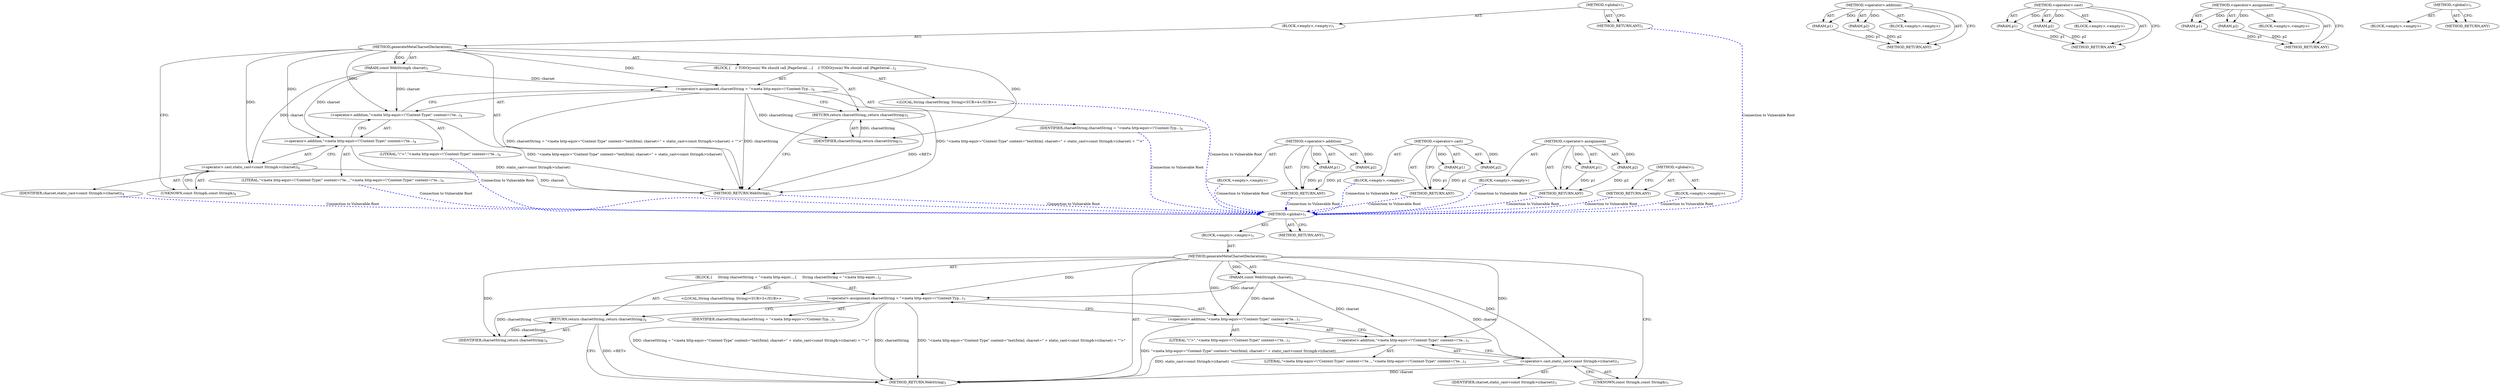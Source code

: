 digraph "&lt;global&gt;" {
vulnerable_6 [label=<(METHOD,&lt;global&gt;)<SUB>1</SUB>>];
vulnerable_7 [label=<(BLOCK,&lt;empty&gt;,&lt;empty&gt;)<SUB>1</SUB>>];
vulnerable_8 [label=<(METHOD,generateMetaCharsetDeclaration)<SUB>1</SUB>>];
vulnerable_9 [label=<(PARAM,const WebString&amp; charset)<SUB>1</SUB>>];
vulnerable_10 [label=<(BLOCK,{
     String charsetString = &quot;&lt;meta http-equiv...,{
     String charsetString = &quot;&lt;meta http-equiv...)<SUB>2</SUB>>];
vulnerable_11 [label="<(LOCAL,String charsetString: String)<SUB>3</SUB>>"];
vulnerable_12 [label=<(&lt;operator&gt;.assignment,charsetString = &quot;&lt;meta http-equiv=\&quot;Content-Typ...)<SUB>3</SUB>>];
vulnerable_13 [label=<(IDENTIFIER,charsetString,charsetString = &quot;&lt;meta http-equiv=\&quot;Content-Typ...)<SUB>3</SUB>>];
vulnerable_14 [label=<(&lt;operator&gt;.addition,&quot;&lt;meta http-equiv=\&quot;Content-Type\&quot; content=\&quot;te...)<SUB>3</SUB>>];
vulnerable_15 [label=<(&lt;operator&gt;.addition,&quot;&lt;meta http-equiv=\&quot;Content-Type\&quot; content=\&quot;te...)<SUB>3</SUB>>];
vulnerable_16 [label=<(LITERAL,&quot;&lt;meta http-equiv=\&quot;Content-Type\&quot; content=\&quot;te...,&quot;&lt;meta http-equiv=\&quot;Content-Type\&quot; content=\&quot;te...)<SUB>3</SUB>>];
vulnerable_17 [label=<(&lt;operator&gt;.cast,static_cast&lt;const String&amp;&gt;(charset))<SUB>3</SUB>>];
vulnerable_18 [label=<(UNKNOWN,const String&amp;,const String&amp;)<SUB>3</SUB>>];
vulnerable_19 [label=<(IDENTIFIER,charset,static_cast&lt;const String&amp;&gt;(charset))<SUB>3</SUB>>];
vulnerable_20 [label=<(LITERAL,&quot;\&quot;&gt;&quot;,&quot;&lt;meta http-equiv=\&quot;Content-Type\&quot; content=\&quot;te...)<SUB>3</SUB>>];
vulnerable_21 [label=<(RETURN,return charsetString;,return charsetString;)<SUB>4</SUB>>];
vulnerable_22 [label=<(IDENTIFIER,charsetString,return charsetString;)<SUB>4</SUB>>];
vulnerable_23 [label=<(METHOD_RETURN,WebString)<SUB>1</SUB>>];
vulnerable_25 [label=<(METHOD_RETURN,ANY)<SUB>1</SUB>>];
vulnerable_51 [label=<(METHOD,&lt;operator&gt;.addition)>];
vulnerable_52 [label=<(PARAM,p1)>];
vulnerable_53 [label=<(PARAM,p2)>];
vulnerable_54 [label=<(BLOCK,&lt;empty&gt;,&lt;empty&gt;)>];
vulnerable_55 [label=<(METHOD_RETURN,ANY)>];
vulnerable_56 [label=<(METHOD,&lt;operator&gt;.cast)>];
vulnerable_57 [label=<(PARAM,p1)>];
vulnerable_58 [label=<(PARAM,p2)>];
vulnerable_59 [label=<(BLOCK,&lt;empty&gt;,&lt;empty&gt;)>];
vulnerable_60 [label=<(METHOD_RETURN,ANY)>];
vulnerable_46 [label=<(METHOD,&lt;operator&gt;.assignment)>];
vulnerable_47 [label=<(PARAM,p1)>];
vulnerable_48 [label=<(PARAM,p2)>];
vulnerable_49 [label=<(BLOCK,&lt;empty&gt;,&lt;empty&gt;)>];
vulnerable_50 [label=<(METHOD_RETURN,ANY)>];
vulnerable_40 [label=<(METHOD,&lt;global&gt;)<SUB>1</SUB>>];
vulnerable_41 [label=<(BLOCK,&lt;empty&gt;,&lt;empty&gt;)>];
vulnerable_42 [label=<(METHOD_RETURN,ANY)>];
fixed_6 [label=<(METHOD,&lt;global&gt;)<SUB>1</SUB>>];
fixed_7 [label=<(BLOCK,&lt;empty&gt;,&lt;empty&gt;)<SUB>1</SUB>>];
fixed_8 [label=<(METHOD,generateMetaCharsetDeclaration)<SUB>1</SUB>>];
fixed_9 [label=<(PARAM,const WebString&amp; charset)<SUB>1</SUB>>];
fixed_10 [label=<(BLOCK,{
    // TODO(yosin) We should call |PageSerial...,{
    // TODO(yosin) We should call |PageSerial...)<SUB>2</SUB>>];
fixed_11 [label="<(LOCAL,String charsetString: String)<SUB>4</SUB>>"];
fixed_12 [label=<(&lt;operator&gt;.assignment,charsetString = &quot;&lt;meta http-equiv=\&quot;Content-Typ...)<SUB>4</SUB>>];
fixed_13 [label=<(IDENTIFIER,charsetString,charsetString = &quot;&lt;meta http-equiv=\&quot;Content-Typ...)<SUB>4</SUB>>];
fixed_14 [label=<(&lt;operator&gt;.addition,&quot;&lt;meta http-equiv=\&quot;Content-Type\&quot; content=\&quot;te...)<SUB>4</SUB>>];
fixed_15 [label=<(&lt;operator&gt;.addition,&quot;&lt;meta http-equiv=\&quot;Content-Type\&quot; content=\&quot;te...)<SUB>4</SUB>>];
fixed_16 [label=<(LITERAL,&quot;&lt;meta http-equiv=\&quot;Content-Type\&quot; content=\&quot;te...,&quot;&lt;meta http-equiv=\&quot;Content-Type\&quot; content=\&quot;te...)<SUB>4</SUB>>];
fixed_17 [label=<(&lt;operator&gt;.cast,static_cast&lt;const String&amp;&gt;(charset))<SUB>4</SUB>>];
fixed_18 [label=<(UNKNOWN,const String&amp;,const String&amp;)<SUB>4</SUB>>];
fixed_19 [label=<(IDENTIFIER,charset,static_cast&lt;const String&amp;&gt;(charset))<SUB>4</SUB>>];
fixed_20 [label=<(LITERAL,&quot;\&quot;&gt;&quot;,&quot;&lt;meta http-equiv=\&quot;Content-Type\&quot; content=\&quot;te...)<SUB>4</SUB>>];
fixed_21 [label=<(RETURN,return charsetString;,return charsetString;)<SUB>5</SUB>>];
fixed_22 [label=<(IDENTIFIER,charsetString,return charsetString;)<SUB>5</SUB>>];
fixed_23 [label=<(METHOD_RETURN,WebString)<SUB>1</SUB>>];
fixed_25 [label=<(METHOD_RETURN,ANY)<SUB>1</SUB>>];
fixed_51 [label=<(METHOD,&lt;operator&gt;.addition)>];
fixed_52 [label=<(PARAM,p1)>];
fixed_53 [label=<(PARAM,p2)>];
fixed_54 [label=<(BLOCK,&lt;empty&gt;,&lt;empty&gt;)>];
fixed_55 [label=<(METHOD_RETURN,ANY)>];
fixed_56 [label=<(METHOD,&lt;operator&gt;.cast)>];
fixed_57 [label=<(PARAM,p1)>];
fixed_58 [label=<(PARAM,p2)>];
fixed_59 [label=<(BLOCK,&lt;empty&gt;,&lt;empty&gt;)>];
fixed_60 [label=<(METHOD_RETURN,ANY)>];
fixed_46 [label=<(METHOD,&lt;operator&gt;.assignment)>];
fixed_47 [label=<(PARAM,p1)>];
fixed_48 [label=<(PARAM,p2)>];
fixed_49 [label=<(BLOCK,&lt;empty&gt;,&lt;empty&gt;)>];
fixed_50 [label=<(METHOD_RETURN,ANY)>];
fixed_40 [label=<(METHOD,&lt;global&gt;)<SUB>1</SUB>>];
fixed_41 [label=<(BLOCK,&lt;empty&gt;,&lt;empty&gt;)>];
fixed_42 [label=<(METHOD_RETURN,ANY)>];
vulnerable_6 -> vulnerable_7  [key=0, label="AST: "];
vulnerable_6 -> vulnerable_25  [key=0, label="AST: "];
vulnerable_6 -> vulnerable_25  [key=1, label="CFG: "];
vulnerable_7 -> vulnerable_8  [key=0, label="AST: "];
vulnerable_8 -> vulnerable_9  [key=0, label="AST: "];
vulnerable_8 -> vulnerable_9  [key=1, label="DDG: "];
vulnerable_8 -> vulnerable_10  [key=0, label="AST: "];
vulnerable_8 -> vulnerable_23  [key=0, label="AST: "];
vulnerable_8 -> vulnerable_18  [key=0, label="CFG: "];
vulnerable_8 -> vulnerable_12  [key=0, label="DDG: "];
vulnerable_8 -> vulnerable_22  [key=0, label="DDG: "];
vulnerable_8 -> vulnerable_14  [key=0, label="DDG: "];
vulnerable_8 -> vulnerable_15  [key=0, label="DDG: "];
vulnerable_8 -> vulnerable_17  [key=0, label="DDG: "];
vulnerable_9 -> vulnerable_12  [key=0, label="DDG: charset"];
vulnerable_9 -> vulnerable_14  [key=0, label="DDG: charset"];
vulnerable_9 -> vulnerable_15  [key=0, label="DDG: charset"];
vulnerable_9 -> vulnerable_17  [key=0, label="DDG: charset"];
vulnerable_10 -> vulnerable_11  [key=0, label="AST: "];
vulnerable_10 -> vulnerable_12  [key=0, label="AST: "];
vulnerable_10 -> vulnerable_21  [key=0, label="AST: "];
vulnerable_12 -> vulnerable_13  [key=0, label="AST: "];
vulnerable_12 -> vulnerable_14  [key=0, label="AST: "];
vulnerable_12 -> vulnerable_21  [key=0, label="CFG: "];
vulnerable_12 -> vulnerable_23  [key=0, label="DDG: charsetString"];
vulnerable_12 -> vulnerable_23  [key=1, label="DDG: &quot;&lt;meta http-equiv=\&quot;Content-Type\&quot; content=\&quot;text/html; charset=&quot; + static_cast&lt;const String&amp;&gt;(charset) + &quot;\&quot;&gt;&quot;"];
vulnerable_12 -> vulnerable_23  [key=2, label="DDG: charsetString = &quot;&lt;meta http-equiv=\&quot;Content-Type\&quot; content=\&quot;text/html; charset=&quot; + static_cast&lt;const String&amp;&gt;(charset) + &quot;\&quot;&gt;&quot;"];
vulnerable_12 -> vulnerable_22  [key=0, label="DDG: charsetString"];
vulnerable_14 -> vulnerable_15  [key=0, label="AST: "];
vulnerable_14 -> vulnerable_20  [key=0, label="AST: "];
vulnerable_14 -> vulnerable_12  [key=0, label="CFG: "];
vulnerable_14 -> vulnerable_23  [key=0, label="DDG: &quot;&lt;meta http-equiv=\&quot;Content-Type\&quot; content=\&quot;text/html; charset=&quot; + static_cast&lt;const String&amp;&gt;(charset)"];
vulnerable_15 -> vulnerable_16  [key=0, label="AST: "];
vulnerable_15 -> vulnerable_17  [key=0, label="AST: "];
vulnerable_15 -> vulnerable_14  [key=0, label="CFG: "];
vulnerable_15 -> vulnerable_23  [key=0, label="DDG: static_cast&lt;const String&amp;&gt;(charset)"];
vulnerable_17 -> vulnerable_18  [key=0, label="AST: "];
vulnerable_17 -> vulnerable_19  [key=0, label="AST: "];
vulnerable_17 -> vulnerable_15  [key=0, label="CFG: "];
vulnerable_17 -> vulnerable_23  [key=0, label="DDG: charset"];
vulnerable_18 -> vulnerable_17  [key=0, label="CFG: "];
vulnerable_21 -> vulnerable_22  [key=0, label="AST: "];
vulnerable_21 -> vulnerable_23  [key=0, label="CFG: "];
vulnerable_21 -> vulnerable_23  [key=1, label="DDG: &lt;RET&gt;"];
vulnerable_22 -> vulnerable_21  [key=0, label="DDG: charsetString"];
vulnerable_51 -> vulnerable_52  [key=0, label="AST: "];
vulnerable_51 -> vulnerable_52  [key=1, label="DDG: "];
vulnerable_51 -> vulnerable_54  [key=0, label="AST: "];
vulnerable_51 -> vulnerable_53  [key=0, label="AST: "];
vulnerable_51 -> vulnerable_53  [key=1, label="DDG: "];
vulnerable_51 -> vulnerable_55  [key=0, label="AST: "];
vulnerable_51 -> vulnerable_55  [key=1, label="CFG: "];
vulnerable_52 -> vulnerable_55  [key=0, label="DDG: p1"];
vulnerable_53 -> vulnerable_55  [key=0, label="DDG: p2"];
vulnerable_56 -> vulnerable_57  [key=0, label="AST: "];
vulnerable_56 -> vulnerable_57  [key=1, label="DDG: "];
vulnerable_56 -> vulnerable_59  [key=0, label="AST: "];
vulnerable_56 -> vulnerable_58  [key=0, label="AST: "];
vulnerable_56 -> vulnerable_58  [key=1, label="DDG: "];
vulnerable_56 -> vulnerable_60  [key=0, label="AST: "];
vulnerable_56 -> vulnerable_60  [key=1, label="CFG: "];
vulnerable_57 -> vulnerable_60  [key=0, label="DDG: p1"];
vulnerable_58 -> vulnerable_60  [key=0, label="DDG: p2"];
vulnerable_46 -> vulnerable_47  [key=0, label="AST: "];
vulnerable_46 -> vulnerable_47  [key=1, label="DDG: "];
vulnerable_46 -> vulnerable_49  [key=0, label="AST: "];
vulnerable_46 -> vulnerable_48  [key=0, label="AST: "];
vulnerable_46 -> vulnerable_48  [key=1, label="DDG: "];
vulnerable_46 -> vulnerable_50  [key=0, label="AST: "];
vulnerable_46 -> vulnerable_50  [key=1, label="CFG: "];
vulnerable_47 -> vulnerable_50  [key=0, label="DDG: p1"];
vulnerable_48 -> vulnerable_50  [key=0, label="DDG: p2"];
vulnerable_40 -> vulnerable_41  [key=0, label="AST: "];
vulnerable_40 -> vulnerable_42  [key=0, label="AST: "];
vulnerable_40 -> vulnerable_42  [key=1, label="CFG: "];
fixed_6 -> fixed_7  [key=0, label="AST: "];
fixed_6 -> fixed_25  [key=0, label="AST: "];
fixed_6 -> fixed_25  [key=1, label="CFG: "];
fixed_7 -> fixed_8  [key=0, label="AST: "];
fixed_8 -> fixed_9  [key=0, label="AST: "];
fixed_8 -> fixed_9  [key=1, label="DDG: "];
fixed_8 -> fixed_10  [key=0, label="AST: "];
fixed_8 -> fixed_23  [key=0, label="AST: "];
fixed_8 -> fixed_18  [key=0, label="CFG: "];
fixed_8 -> fixed_12  [key=0, label="DDG: "];
fixed_8 -> fixed_22  [key=0, label="DDG: "];
fixed_8 -> fixed_14  [key=0, label="DDG: "];
fixed_8 -> fixed_15  [key=0, label="DDG: "];
fixed_8 -> fixed_17  [key=0, label="DDG: "];
fixed_9 -> fixed_12  [key=0, label="DDG: charset"];
fixed_9 -> fixed_14  [key=0, label="DDG: charset"];
fixed_9 -> fixed_15  [key=0, label="DDG: charset"];
fixed_9 -> fixed_17  [key=0, label="DDG: charset"];
fixed_10 -> fixed_11  [key=0, label="AST: "];
fixed_10 -> fixed_12  [key=0, label="AST: "];
fixed_10 -> fixed_21  [key=0, label="AST: "];
fixed_11 -> vulnerable_6  [color=blue, key=0, label="Connection to Vulnerable Root", penwidth="2.0", style=dashed];
fixed_12 -> fixed_13  [key=0, label="AST: "];
fixed_12 -> fixed_14  [key=0, label="AST: "];
fixed_12 -> fixed_21  [key=0, label="CFG: "];
fixed_12 -> fixed_23  [key=0, label="DDG: charsetString"];
fixed_12 -> fixed_23  [key=1, label="DDG: &quot;&lt;meta http-equiv=\&quot;Content-Type\&quot; content=\&quot;text/html; charset=&quot; + static_cast&lt;const String&amp;&gt;(charset) + &quot;\&quot;&gt;&quot;"];
fixed_12 -> fixed_23  [key=2, label="DDG: charsetString = &quot;&lt;meta http-equiv=\&quot;Content-Type\&quot; content=\&quot;text/html; charset=&quot; + static_cast&lt;const String&amp;&gt;(charset) + &quot;\&quot;&gt;&quot;"];
fixed_12 -> fixed_22  [key=0, label="DDG: charsetString"];
fixed_13 -> vulnerable_6  [color=blue, key=0, label="Connection to Vulnerable Root", penwidth="2.0", style=dashed];
fixed_14 -> fixed_15  [key=0, label="AST: "];
fixed_14 -> fixed_20  [key=0, label="AST: "];
fixed_14 -> fixed_12  [key=0, label="CFG: "];
fixed_14 -> fixed_23  [key=0, label="DDG: &quot;&lt;meta http-equiv=\&quot;Content-Type\&quot; content=\&quot;text/html; charset=&quot; + static_cast&lt;const String&amp;&gt;(charset)"];
fixed_15 -> fixed_16  [key=0, label="AST: "];
fixed_15 -> fixed_17  [key=0, label="AST: "];
fixed_15 -> fixed_14  [key=0, label="CFG: "];
fixed_15 -> fixed_23  [key=0, label="DDG: static_cast&lt;const String&amp;&gt;(charset)"];
fixed_16 -> vulnerable_6  [color=blue, key=0, label="Connection to Vulnerable Root", penwidth="2.0", style=dashed];
fixed_17 -> fixed_18  [key=0, label="AST: "];
fixed_17 -> fixed_19  [key=0, label="AST: "];
fixed_17 -> fixed_15  [key=0, label="CFG: "];
fixed_17 -> fixed_23  [key=0, label="DDG: charset"];
fixed_18 -> fixed_17  [key=0, label="CFG: "];
fixed_19 -> vulnerable_6  [color=blue, key=0, label="Connection to Vulnerable Root", penwidth="2.0", style=dashed];
fixed_20 -> vulnerable_6  [color=blue, key=0, label="Connection to Vulnerable Root", penwidth="2.0", style=dashed];
fixed_21 -> fixed_22  [key=0, label="AST: "];
fixed_21 -> fixed_23  [key=0, label="CFG: "];
fixed_21 -> fixed_23  [key=1, label="DDG: &lt;RET&gt;"];
fixed_22 -> fixed_21  [key=0, label="DDG: charsetString"];
fixed_23 -> vulnerable_6  [color=blue, key=0, label="Connection to Vulnerable Root", penwidth="2.0", style=dashed];
fixed_25 -> vulnerable_6  [color=blue, key=0, label="Connection to Vulnerable Root", penwidth="2.0", style=dashed];
fixed_51 -> fixed_52  [key=0, label="AST: "];
fixed_51 -> fixed_52  [key=1, label="DDG: "];
fixed_51 -> fixed_54  [key=0, label="AST: "];
fixed_51 -> fixed_53  [key=0, label="AST: "];
fixed_51 -> fixed_53  [key=1, label="DDG: "];
fixed_51 -> fixed_55  [key=0, label="AST: "];
fixed_51 -> fixed_55  [key=1, label="CFG: "];
fixed_52 -> fixed_55  [key=0, label="DDG: p1"];
fixed_53 -> fixed_55  [key=0, label="DDG: p2"];
fixed_54 -> vulnerable_6  [color=blue, key=0, label="Connection to Vulnerable Root", penwidth="2.0", style=dashed];
fixed_55 -> vulnerable_6  [color=blue, key=0, label="Connection to Vulnerable Root", penwidth="2.0", style=dashed];
fixed_56 -> fixed_57  [key=0, label="AST: "];
fixed_56 -> fixed_57  [key=1, label="DDG: "];
fixed_56 -> fixed_59  [key=0, label="AST: "];
fixed_56 -> fixed_58  [key=0, label="AST: "];
fixed_56 -> fixed_58  [key=1, label="DDG: "];
fixed_56 -> fixed_60  [key=0, label="AST: "];
fixed_56 -> fixed_60  [key=1, label="CFG: "];
fixed_57 -> fixed_60  [key=0, label="DDG: p1"];
fixed_58 -> fixed_60  [key=0, label="DDG: p2"];
fixed_59 -> vulnerable_6  [color=blue, key=0, label="Connection to Vulnerable Root", penwidth="2.0", style=dashed];
fixed_60 -> vulnerable_6  [color=blue, key=0, label="Connection to Vulnerable Root", penwidth="2.0", style=dashed];
fixed_46 -> fixed_47  [key=0, label="AST: "];
fixed_46 -> fixed_47  [key=1, label="DDG: "];
fixed_46 -> fixed_49  [key=0, label="AST: "];
fixed_46 -> fixed_48  [key=0, label="AST: "];
fixed_46 -> fixed_48  [key=1, label="DDG: "];
fixed_46 -> fixed_50  [key=0, label="AST: "];
fixed_46 -> fixed_50  [key=1, label="CFG: "];
fixed_47 -> fixed_50  [key=0, label="DDG: p1"];
fixed_48 -> fixed_50  [key=0, label="DDG: p2"];
fixed_49 -> vulnerable_6  [color=blue, key=0, label="Connection to Vulnerable Root", penwidth="2.0", style=dashed];
fixed_50 -> vulnerable_6  [color=blue, key=0, label="Connection to Vulnerable Root", penwidth="2.0", style=dashed];
fixed_40 -> fixed_41  [key=0, label="AST: "];
fixed_40 -> fixed_42  [key=0, label="AST: "];
fixed_40 -> fixed_42  [key=1, label="CFG: "];
fixed_41 -> vulnerable_6  [color=blue, key=0, label="Connection to Vulnerable Root", penwidth="2.0", style=dashed];
fixed_42 -> vulnerable_6  [color=blue, key=0, label="Connection to Vulnerable Root", penwidth="2.0", style=dashed];
}
